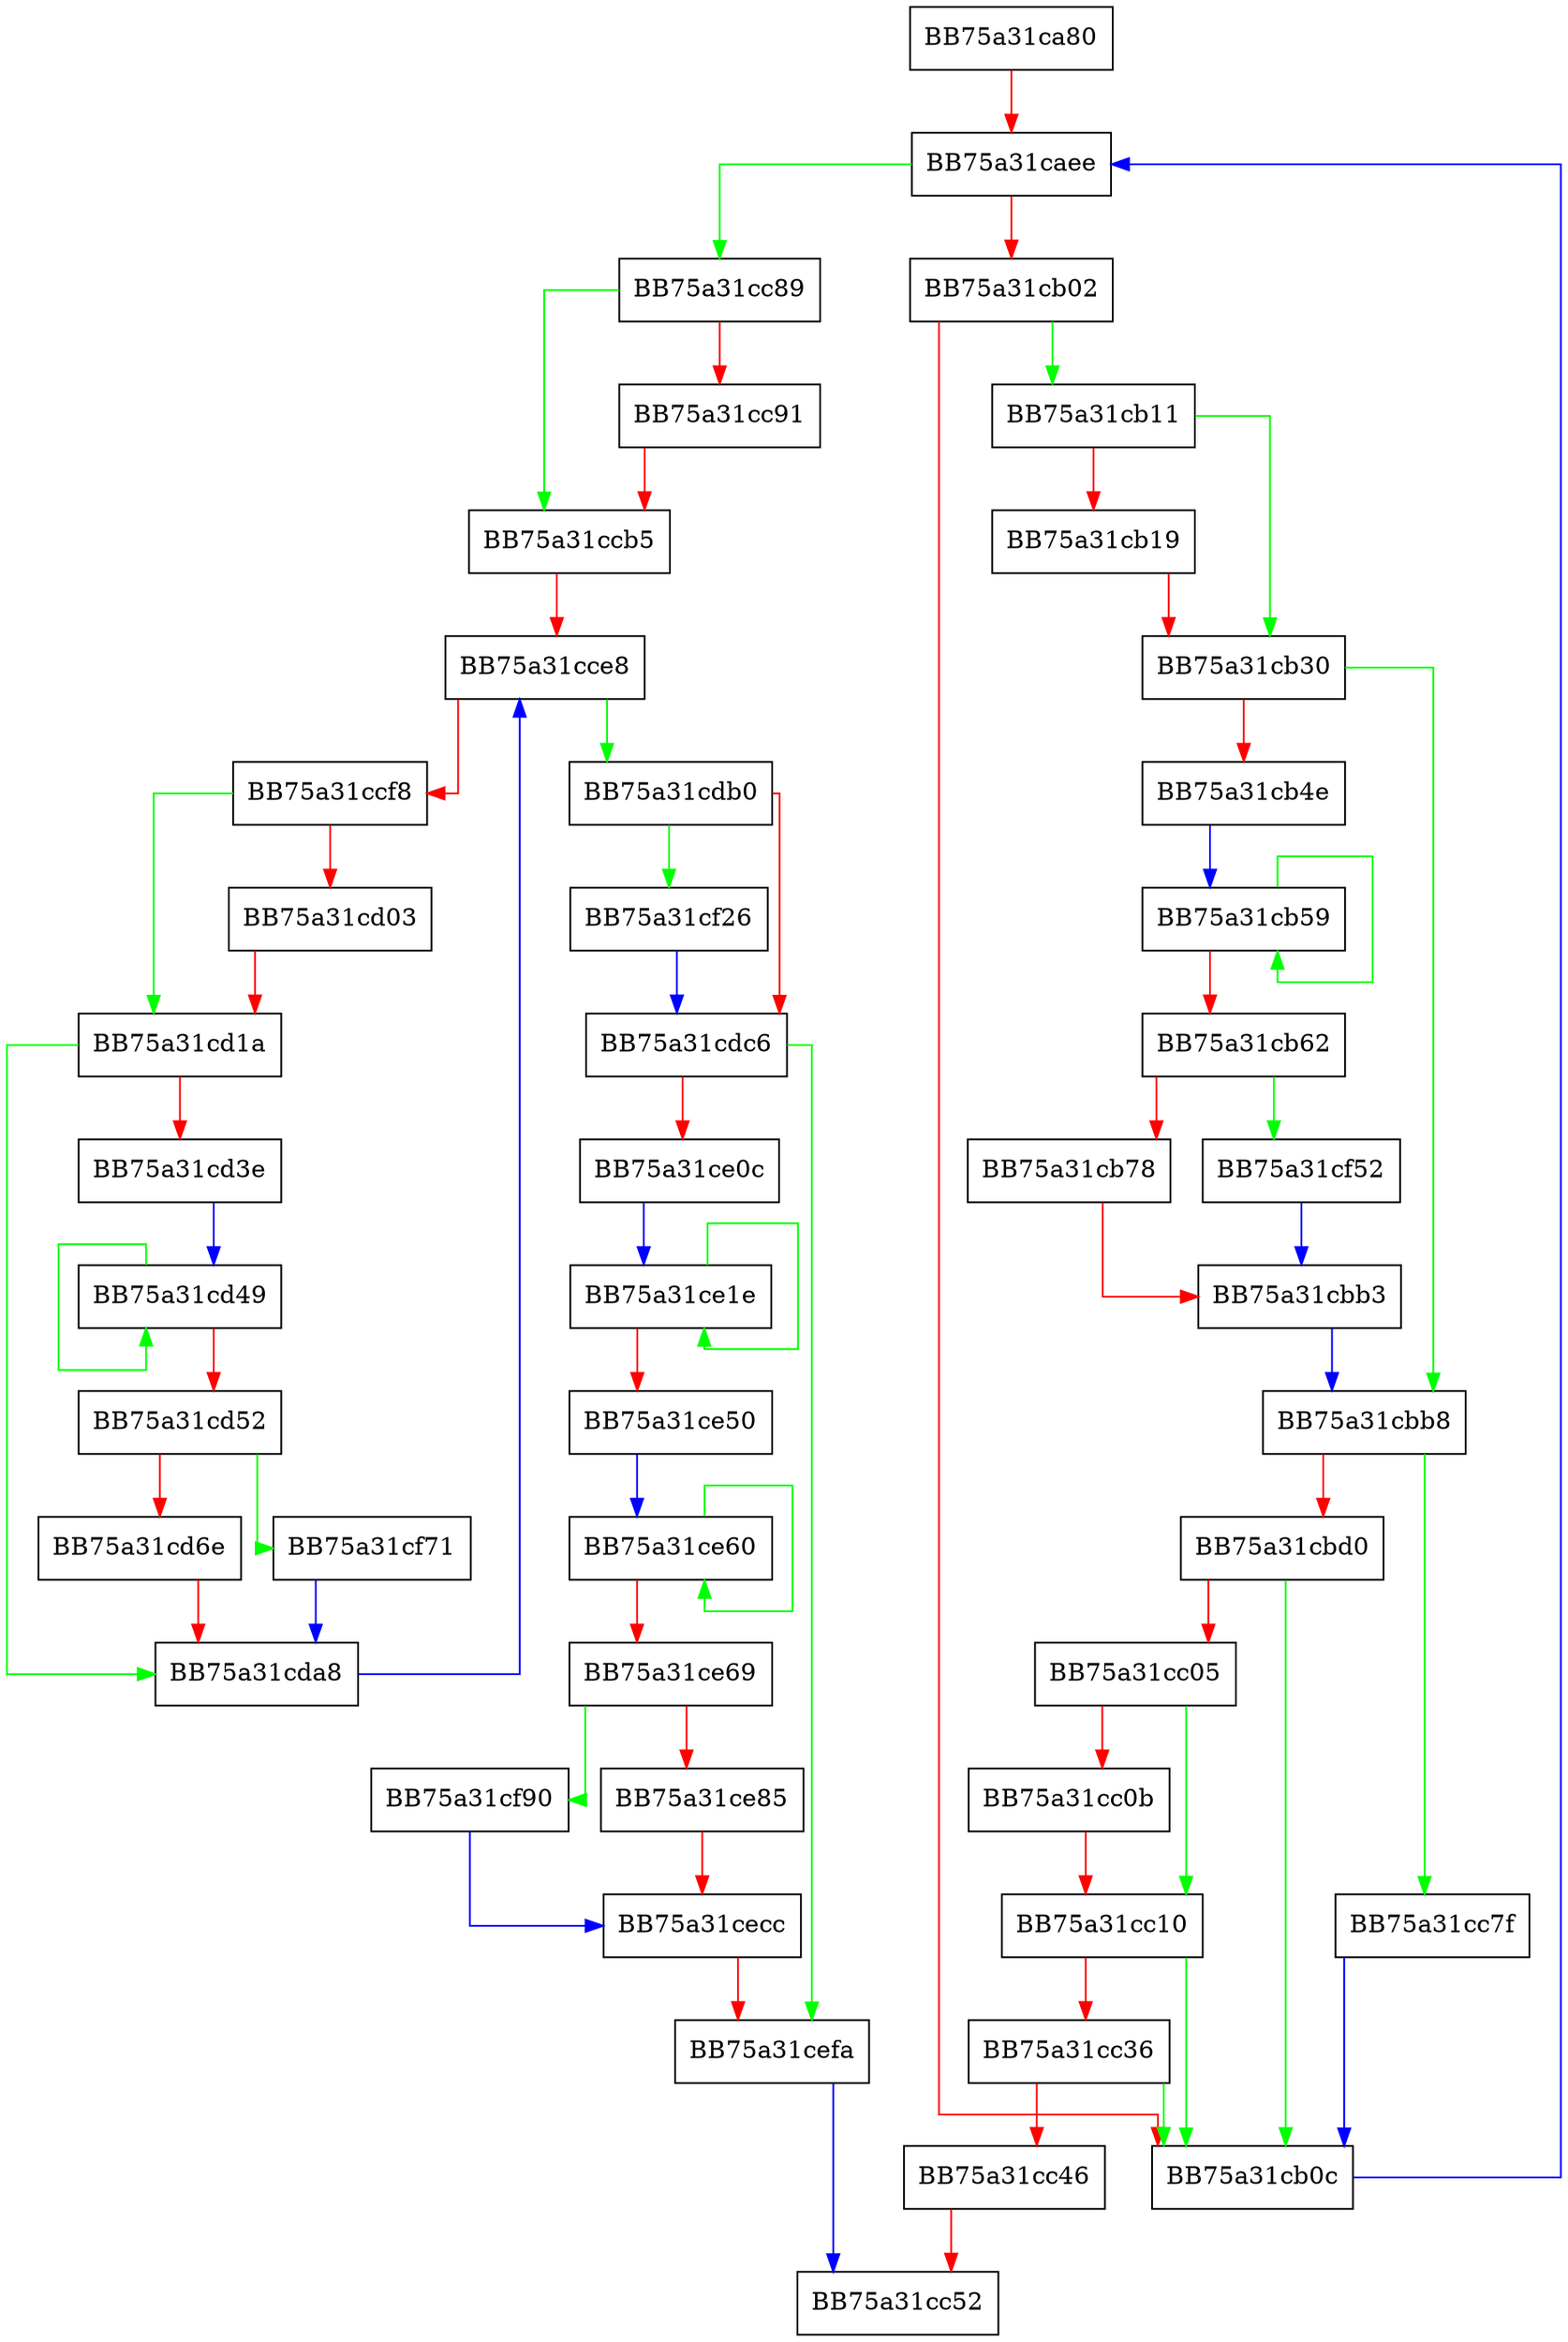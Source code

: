 digraph scan_aggregate_peattributes {
  node [shape="box"];
  graph [splines=ortho];
  BB75a31ca80 -> BB75a31caee [color="red"];
  BB75a31caee -> BB75a31cc89 [color="green"];
  BB75a31caee -> BB75a31cb02 [color="red"];
  BB75a31cb02 -> BB75a31cb11 [color="green"];
  BB75a31cb02 -> BB75a31cb0c [color="red"];
  BB75a31cb0c -> BB75a31caee [color="blue"];
  BB75a31cb11 -> BB75a31cb30 [color="green"];
  BB75a31cb11 -> BB75a31cb19 [color="red"];
  BB75a31cb19 -> BB75a31cb30 [color="red"];
  BB75a31cb30 -> BB75a31cbb8 [color="green"];
  BB75a31cb30 -> BB75a31cb4e [color="red"];
  BB75a31cb4e -> BB75a31cb59 [color="blue"];
  BB75a31cb59 -> BB75a31cb59 [color="green"];
  BB75a31cb59 -> BB75a31cb62 [color="red"];
  BB75a31cb62 -> BB75a31cf52 [color="green"];
  BB75a31cb62 -> BB75a31cb78 [color="red"];
  BB75a31cb78 -> BB75a31cbb3 [color="red"];
  BB75a31cbb3 -> BB75a31cbb8 [color="blue"];
  BB75a31cbb8 -> BB75a31cc7f [color="green"];
  BB75a31cbb8 -> BB75a31cbd0 [color="red"];
  BB75a31cbd0 -> BB75a31cb0c [color="green"];
  BB75a31cbd0 -> BB75a31cc05 [color="red"];
  BB75a31cc05 -> BB75a31cc10 [color="green"];
  BB75a31cc05 -> BB75a31cc0b [color="red"];
  BB75a31cc0b -> BB75a31cc10 [color="red"];
  BB75a31cc10 -> BB75a31cb0c [color="green"];
  BB75a31cc10 -> BB75a31cc36 [color="red"];
  BB75a31cc36 -> BB75a31cb0c [color="green"];
  BB75a31cc36 -> BB75a31cc46 [color="red"];
  BB75a31cc46 -> BB75a31cc52 [color="red"];
  BB75a31cc7f -> BB75a31cb0c [color="blue"];
  BB75a31cc89 -> BB75a31ccb5 [color="green"];
  BB75a31cc89 -> BB75a31cc91 [color="red"];
  BB75a31cc91 -> BB75a31ccb5 [color="red"];
  BB75a31ccb5 -> BB75a31cce8 [color="red"];
  BB75a31cce8 -> BB75a31cdb0 [color="green"];
  BB75a31cce8 -> BB75a31ccf8 [color="red"];
  BB75a31ccf8 -> BB75a31cd1a [color="green"];
  BB75a31ccf8 -> BB75a31cd03 [color="red"];
  BB75a31cd03 -> BB75a31cd1a [color="red"];
  BB75a31cd1a -> BB75a31cda8 [color="green"];
  BB75a31cd1a -> BB75a31cd3e [color="red"];
  BB75a31cd3e -> BB75a31cd49 [color="blue"];
  BB75a31cd49 -> BB75a31cd49 [color="green"];
  BB75a31cd49 -> BB75a31cd52 [color="red"];
  BB75a31cd52 -> BB75a31cf71 [color="green"];
  BB75a31cd52 -> BB75a31cd6e [color="red"];
  BB75a31cd6e -> BB75a31cda8 [color="red"];
  BB75a31cda8 -> BB75a31cce8 [color="blue"];
  BB75a31cdb0 -> BB75a31cf26 [color="green"];
  BB75a31cdb0 -> BB75a31cdc6 [color="red"];
  BB75a31cdc6 -> BB75a31cefa [color="green"];
  BB75a31cdc6 -> BB75a31ce0c [color="red"];
  BB75a31ce0c -> BB75a31ce1e [color="blue"];
  BB75a31ce1e -> BB75a31ce1e [color="green"];
  BB75a31ce1e -> BB75a31ce50 [color="red"];
  BB75a31ce50 -> BB75a31ce60 [color="blue"];
  BB75a31ce60 -> BB75a31ce60 [color="green"];
  BB75a31ce60 -> BB75a31ce69 [color="red"];
  BB75a31ce69 -> BB75a31cf90 [color="green"];
  BB75a31ce69 -> BB75a31ce85 [color="red"];
  BB75a31ce85 -> BB75a31cecc [color="red"];
  BB75a31cecc -> BB75a31cefa [color="red"];
  BB75a31cefa -> BB75a31cc52 [color="blue"];
  BB75a31cf26 -> BB75a31cdc6 [color="blue"];
  BB75a31cf52 -> BB75a31cbb3 [color="blue"];
  BB75a31cf71 -> BB75a31cda8 [color="blue"];
  BB75a31cf90 -> BB75a31cecc [color="blue"];
}